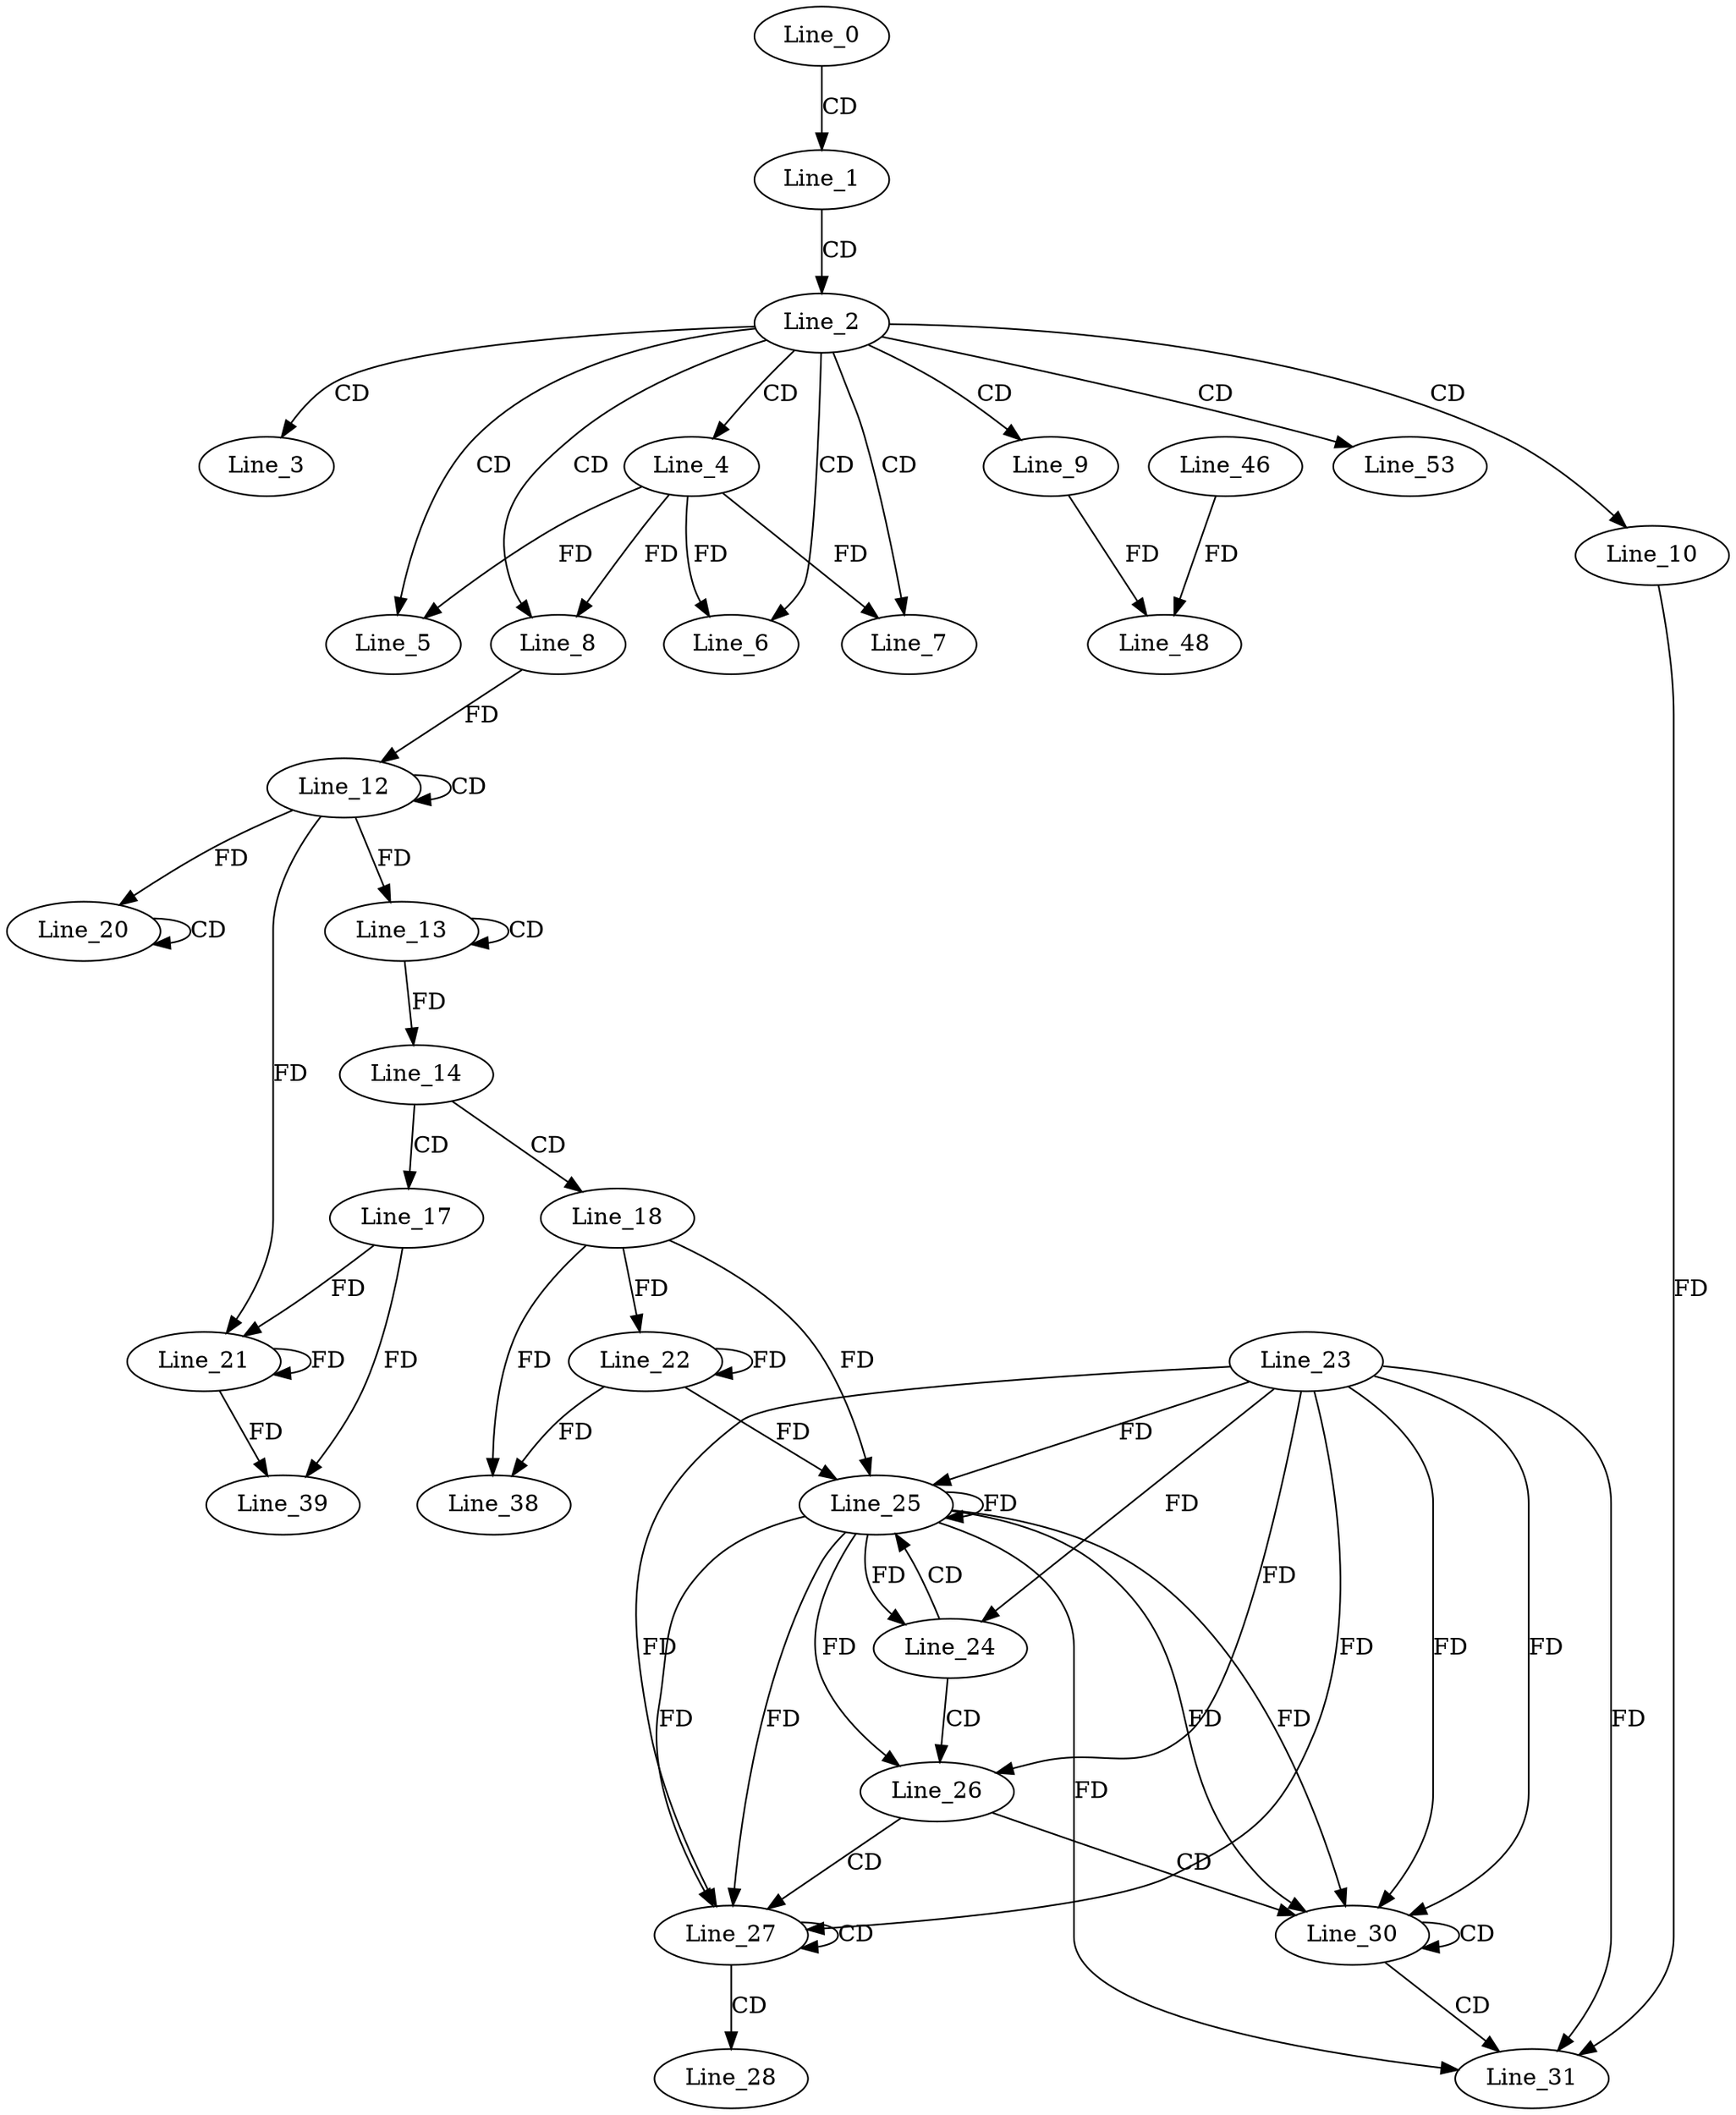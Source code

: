 digraph G {
  Line_0;
  Line_1;
  Line_2;
  Line_3;
  Line_4;
  Line_5;
  Line_6;
  Line_7;
  Line_8;
  Line_8;
  Line_9;
  Line_10;
  Line_12;
  Line_12;
  Line_13;
  Line_13;
  Line_13;
  Line_14;
  Line_17;
  Line_18;
  Line_20;
  Line_20;
  Line_20;
  Line_21;
  Line_21;
  Line_22;
  Line_23;
  Line_24;
  Line_25;
  Line_25;
  Line_26;
  Line_27;
  Line_27;
  Line_28;
  Line_30;
  Line_30;
  Line_31;
  Line_31;
  Line_38;
  Line_39;
  Line_48;
  Line_46;
  Line_48;
  Line_53;
  Line_0 -> Line_1 [ label="CD" ];
  Line_1 -> Line_2 [ label="CD" ];
  Line_2 -> Line_3 [ label="CD" ];
  Line_2 -> Line_4 [ label="CD" ];
  Line_2 -> Line_5 [ label="CD" ];
  Line_4 -> Line_5 [ label="FD" ];
  Line_2 -> Line_6 [ label="CD" ];
  Line_4 -> Line_6 [ label="FD" ];
  Line_2 -> Line_7 [ label="CD" ];
  Line_4 -> Line_7 [ label="FD" ];
  Line_2 -> Line_8 [ label="CD" ];
  Line_4 -> Line_8 [ label="FD" ];
  Line_2 -> Line_9 [ label="CD" ];
  Line_2 -> Line_10 [ label="CD" ];
  Line_12 -> Line_12 [ label="CD" ];
  Line_8 -> Line_12 [ label="FD" ];
  Line_13 -> Line_13 [ label="CD" ];
  Line_12 -> Line_13 [ label="FD" ];
  Line_13 -> Line_14 [ label="FD" ];
  Line_14 -> Line_17 [ label="CD" ];
  Line_14 -> Line_18 [ label="CD" ];
  Line_12 -> Line_20 [ label="FD" ];
  Line_20 -> Line_20 [ label="CD" ];
  Line_17 -> Line_21 [ label="FD" ];
  Line_21 -> Line_21 [ label="FD" ];
  Line_12 -> Line_21 [ label="FD" ];
  Line_18 -> Line_22 [ label="FD" ];
  Line_22 -> Line_22 [ label="FD" ];
  Line_23 -> Line_24 [ label="FD" ];
  Line_24 -> Line_25 [ label="CD" ];
  Line_25 -> Line_25 [ label="FD" ];
  Line_23 -> Line_25 [ label="FD" ];
  Line_18 -> Line_25 [ label="FD" ];
  Line_22 -> Line_25 [ label="FD" ];
  Line_24 -> Line_26 [ label="CD" ];
  Line_25 -> Line_26 [ label="FD" ];
  Line_23 -> Line_26 [ label="FD" ];
  Line_26 -> Line_27 [ label="CD" ];
  Line_25 -> Line_27 [ label="FD" ];
  Line_23 -> Line_27 [ label="FD" ];
  Line_27 -> Line_27 [ label="CD" ];
  Line_25 -> Line_27 [ label="FD" ];
  Line_23 -> Line_27 [ label="FD" ];
  Line_27 -> Line_28 [ label="CD" ];
  Line_26 -> Line_30 [ label="CD" ];
  Line_25 -> Line_30 [ label="FD" ];
  Line_23 -> Line_30 [ label="FD" ];
  Line_30 -> Line_30 [ label="CD" ];
  Line_25 -> Line_30 [ label="FD" ];
  Line_23 -> Line_30 [ label="FD" ];
  Line_30 -> Line_31 [ label="CD" ];
  Line_10 -> Line_31 [ label="FD" ];
  Line_25 -> Line_31 [ label="FD" ];
  Line_23 -> Line_31 [ label="FD" ];
  Line_18 -> Line_38 [ label="FD" ];
  Line_22 -> Line_38 [ label="FD" ];
  Line_17 -> Line_39 [ label="FD" ];
  Line_21 -> Line_39 [ label="FD" ];
  Line_9 -> Line_48 [ label="FD" ];
  Line_46 -> Line_48 [ label="FD" ];
  Line_2 -> Line_53 [ label="CD" ];
  Line_25 -> Line_24 [ label="FD" ];
}
